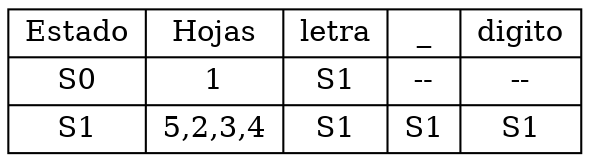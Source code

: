 digraph G{
rankdir=UD
node[shape=box]
concentrate=true
nodotabla[shape=record label="{Estado|S0|S1}|{Hojas|1|5,2,3,4}|{letra|S1|S1}|{_|--|S1}|{digito|--|S1}"]
}

